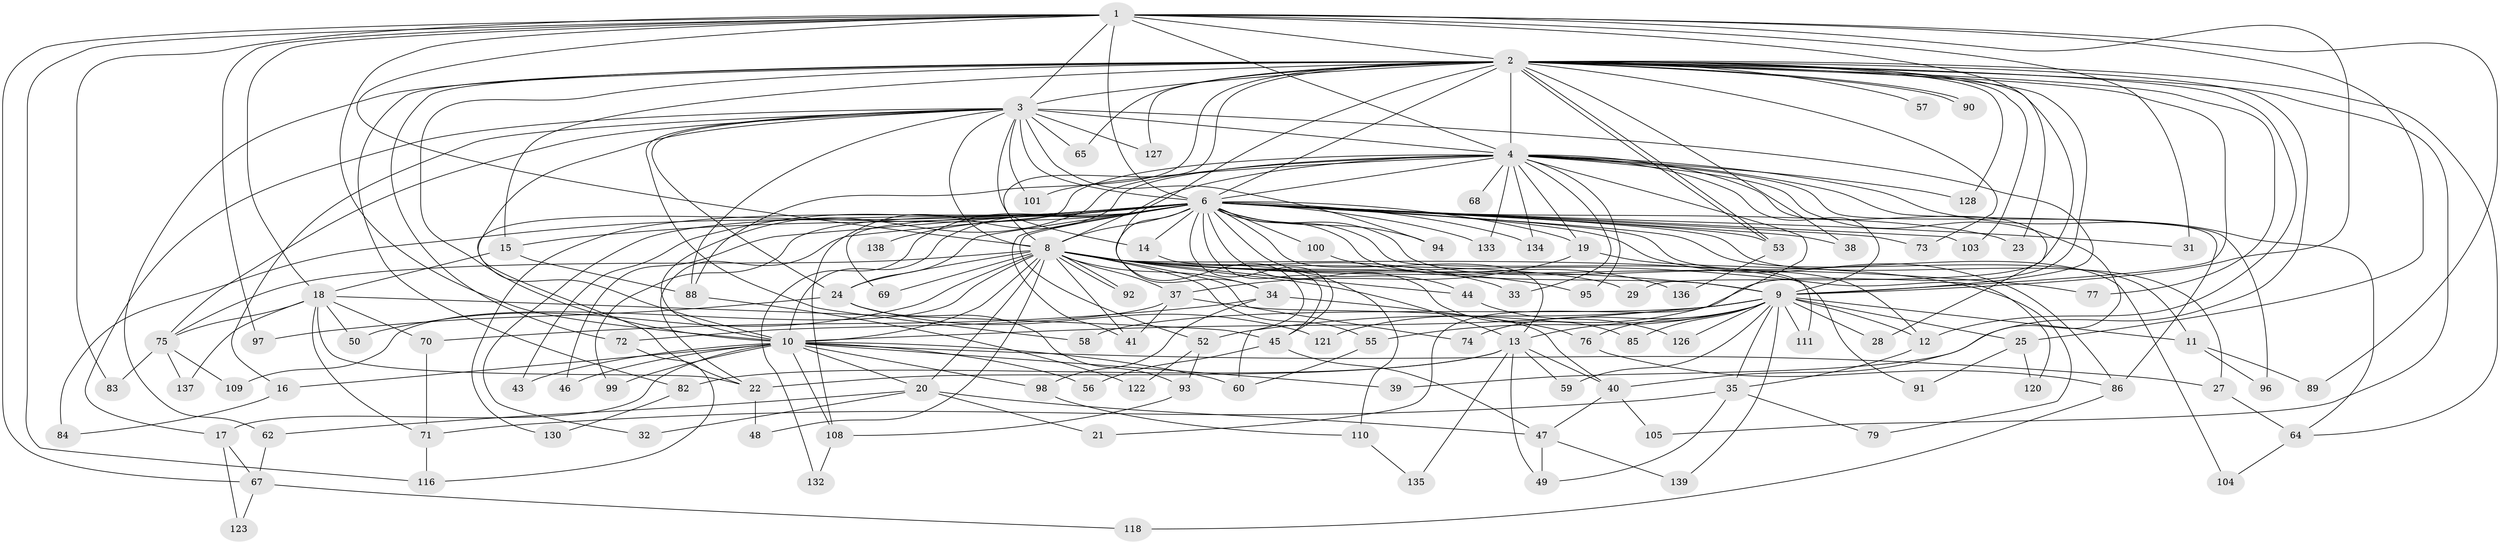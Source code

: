 // original degree distribution, {19: 0.014285714285714285, 24: 0.007142857142857143, 21: 0.007142857142857143, 23: 0.014285714285714285, 29: 0.007142857142857143, 31: 0.007142857142857143, 33: 0.007142857142857143, 27: 0.007142857142857143, 4: 0.12142857142857143, 7: 0.014285714285714285, 3: 0.17857142857142858, 6: 0.014285714285714285, 2: 0.5428571428571428, 5: 0.05714285714285714}
// Generated by graph-tools (version 1.1) at 2025/10/02/27/25 16:10:59]
// undirected, 111 vertices, 250 edges
graph export_dot {
graph [start="1"]
  node [color=gray90,style=filled];
  1 [super="+124"];
  2 [super="+5"];
  3 [super="+119"];
  4 [super="+36"];
  6 [super="+7"];
  8 [super="+30"];
  9 [super="+51"];
  10 [super="+102"];
  11;
  12 [super="+54"];
  13 [super="+26"];
  14;
  15 [super="+107"];
  16;
  17;
  18 [super="+42"];
  19;
  20 [super="+106"];
  21;
  22;
  23;
  24 [super="+61"];
  25;
  27;
  28;
  29;
  31;
  32;
  33;
  34;
  35 [super="+113"];
  37 [super="+129"];
  38;
  39;
  40 [super="+78"];
  41;
  43;
  44;
  45 [super="+63"];
  46;
  47 [super="+115"];
  48;
  49 [super="+140"];
  50;
  52;
  53 [super="+112"];
  55;
  56;
  57;
  58;
  59;
  60 [super="+66"];
  62;
  64 [super="+81"];
  65;
  67 [super="+87"];
  68;
  69;
  70;
  71;
  72;
  73;
  74;
  75 [super="+80"];
  76;
  77;
  79;
  82;
  83;
  84 [super="+131"];
  85;
  86 [super="+125"];
  88;
  89;
  90;
  91;
  92;
  93;
  94;
  95;
  96;
  97;
  98;
  99;
  100;
  101;
  103;
  104;
  105;
  108 [super="+114"];
  109;
  110;
  111;
  116 [super="+117"];
  118;
  120;
  121;
  122;
  123;
  126;
  127;
  128;
  130;
  132;
  133;
  134;
  135;
  136;
  137;
  138;
  139;
  1 -- 2 [weight=2];
  1 -- 3;
  1 -- 4;
  1 -- 6 [weight=2];
  1 -- 8;
  1 -- 9 [weight=2];
  1 -- 10;
  1 -- 18;
  1 -- 23;
  1 -- 25;
  1 -- 31;
  1 -- 83;
  1 -- 89;
  1 -- 97;
  1 -- 116;
  1 -- 67;
  2 -- 3 [weight=2];
  2 -- 4 [weight=2];
  2 -- 6 [weight=4];
  2 -- 8 [weight=2];
  2 -- 9 [weight=2];
  2 -- 10 [weight=2];
  2 -- 15;
  2 -- 29;
  2 -- 39;
  2 -- 53;
  2 -- 53;
  2 -- 57 [weight=2];
  2 -- 64;
  2 -- 65;
  2 -- 73;
  2 -- 82;
  2 -- 88;
  2 -- 90;
  2 -- 90;
  2 -- 103;
  2 -- 128;
  2 -- 72;
  2 -- 12;
  2 -- 77;
  2 -- 38;
  2 -- 105;
  2 -- 121;
  2 -- 62;
  2 -- 127;
  2 -- 60;
  3 -- 4;
  3 -- 6 [weight=3];
  3 -- 8;
  3 -- 9;
  3 -- 10;
  3 -- 14;
  3 -- 16;
  3 -- 17;
  3 -- 24;
  3 -- 58;
  3 -- 65;
  3 -- 88;
  3 -- 94;
  3 -- 101;
  3 -- 127;
  3 -- 75;
  4 -- 6 [weight=2];
  4 -- 8;
  4 -- 9;
  4 -- 10;
  4 -- 19;
  4 -- 21;
  4 -- 28;
  4 -- 33;
  4 -- 68 [weight=2];
  4 -- 86;
  4 -- 95;
  4 -- 96;
  4 -- 101;
  4 -- 108;
  4 -- 128;
  4 -- 133;
  4 -- 64;
  4 -- 22;
  4 -- 134;
  4 -- 40;
  6 -- 8 [weight=2];
  6 -- 9 [weight=2];
  6 -- 10 [weight=2];
  6 -- 11;
  6 -- 15;
  6 -- 22;
  6 -- 23;
  6 -- 34;
  6 -- 38;
  6 -- 43;
  6 -- 44;
  6 -- 46;
  6 -- 52;
  6 -- 73;
  6 -- 86;
  6 -- 94;
  6 -- 100 [weight=2];
  6 -- 103;
  6 -- 104;
  6 -- 130;
  6 -- 132;
  6 -- 138 [weight=2];
  6 -- 133;
  6 -- 134;
  6 -- 12;
  6 -- 13;
  6 -- 14;
  6 -- 19;
  6 -- 84 [weight=2];
  6 -- 85;
  6 -- 27;
  6 -- 69;
  6 -- 31;
  6 -- 32;
  6 -- 99;
  6 -- 41;
  6 -- 110;
  6 -- 111;
  6 -- 24;
  6 -- 45;
  6 -- 53;
  8 -- 9;
  8 -- 10;
  8 -- 13;
  8 -- 20;
  8 -- 24;
  8 -- 29;
  8 -- 33;
  8 -- 34;
  8 -- 37;
  8 -- 41;
  8 -- 44;
  8 -- 48;
  8 -- 50;
  8 -- 55;
  8 -- 69;
  8 -- 74;
  8 -- 75;
  8 -- 77;
  8 -- 91;
  8 -- 92;
  8 -- 92;
  8 -- 95;
  8 -- 109;
  8 -- 120;
  9 -- 10 [weight=3];
  9 -- 11;
  9 -- 13;
  9 -- 25;
  9 -- 28;
  9 -- 35;
  9 -- 52;
  9 -- 58;
  9 -- 59;
  9 -- 74;
  9 -- 76;
  9 -- 85;
  9 -- 111;
  9 -- 126;
  9 -- 139;
  9 -- 55;
  9 -- 12;
  10 -- 16;
  10 -- 17;
  10 -- 20;
  10 -- 27;
  10 -- 39;
  10 -- 43;
  10 -- 46;
  10 -- 56;
  10 -- 60;
  10 -- 98;
  10 -- 99;
  10 -- 108;
  11 -- 89;
  11 -- 96;
  12 -- 35;
  13 -- 22;
  13 -- 40;
  13 -- 82;
  13 -- 135;
  13 -- 49;
  13 -- 59;
  14 -- 45;
  15 -- 18;
  15 -- 88;
  16 -- 84;
  17 -- 67;
  17 -- 123;
  18 -- 50;
  18 -- 70;
  18 -- 75;
  18 -- 137;
  18 -- 45;
  18 -- 22;
  18 -- 71;
  19 -- 37;
  19 -- 79;
  20 -- 21;
  20 -- 32;
  20 -- 62;
  20 -- 47;
  22 -- 48;
  24 -- 97;
  24 -- 121;
  24 -- 93;
  25 -- 91;
  25 -- 120;
  27 -- 64;
  34 -- 70;
  34 -- 76;
  34 -- 98;
  35 -- 79;
  35 -- 71;
  35 -- 49;
  37 -- 40;
  37 -- 72;
  37 -- 41;
  40 -- 47;
  40 -- 105;
  44 -- 126;
  45 -- 47 [weight=2];
  45 -- 56;
  47 -- 49;
  47 -- 139;
  52 -- 93;
  52 -- 122;
  53 -- 136;
  55 -- 60;
  62 -- 67;
  64 -- 104;
  67 -- 123;
  67 -- 118;
  70 -- 71;
  71 -- 116;
  72 -- 116;
  75 -- 109;
  75 -- 83;
  75 -- 137;
  76 -- 86;
  82 -- 130;
  86 -- 118;
  88 -- 122;
  93 -- 108;
  98 -- 110;
  100 -- 136;
  108 -- 132;
  110 -- 135;
}
